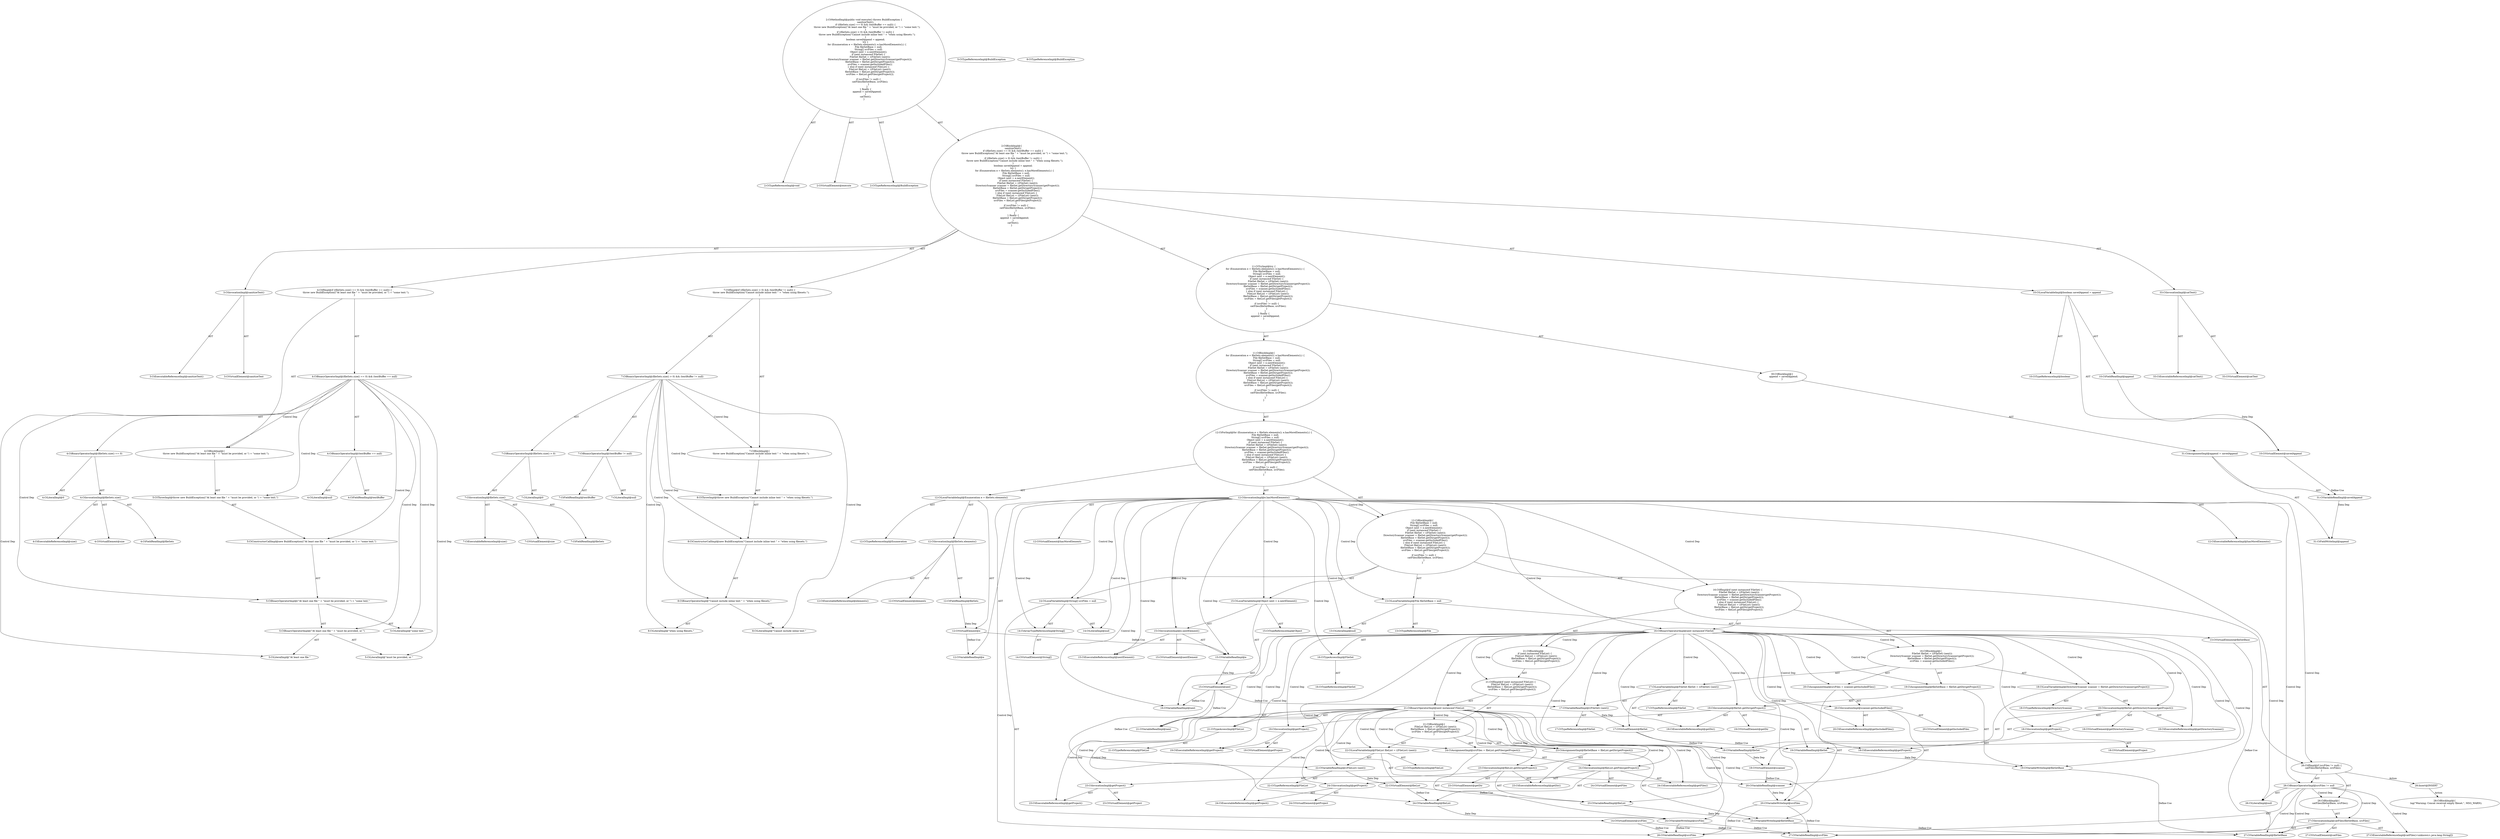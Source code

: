 digraph "execute#?" {
0 [label="2:CtTypeReferenceImpl@void" shape=ellipse]
1 [label="2:CtVirtualElement@execute" shape=ellipse]
2 [label="2:CtTypeReferenceImpl@BuildException" shape=ellipse]
3 [label="3:CtExecutableReferenceImpl@sanitizeText()" shape=ellipse]
4 [label="3:CtVirtualElement@sanitizeText" shape=ellipse]
5 [label="3:CtInvocationImpl@sanitizeText()" shape=ellipse]
6 [label="4:CtExecutableReferenceImpl@size()" shape=ellipse]
7 [label="4:CtVirtualElement@size" shape=ellipse]
8 [label="4:CtFieldReadImpl@fileSets" shape=ellipse]
9 [label="4:CtInvocationImpl@fileSets.size()" shape=ellipse]
10 [label="4:CtLiteralImpl@0" shape=ellipse]
11 [label="4:CtBinaryOperatorImpl@(fileSets.size() == 0)" shape=ellipse]
12 [label="4:CtFieldReadImpl@textBuffer" shape=ellipse]
13 [label="4:CtLiteralImpl@null" shape=ellipse]
14 [label="4:CtBinaryOperatorImpl@(textBuffer == null)" shape=ellipse]
15 [label="4:CtBinaryOperatorImpl@(fileSets.size() == 0) && (textBuffer == null)" shape=ellipse]
16 [label="5:CtTypeReferenceImpl@BuildException" shape=ellipse]
17 [label="5:CtLiteralImpl@\"At least one file \"" shape=ellipse]
18 [label="5:CtLiteralImpl@\"must be provided, or \"" shape=ellipse]
19 [label="5:CtBinaryOperatorImpl@(\"At least one file \" + \"must be provided, or \")" shape=ellipse]
20 [label="5:CtLiteralImpl@\"some text.\"" shape=ellipse]
21 [label="5:CtBinaryOperatorImpl@(\"At least one file \" + \"must be provided, or \") + \"some text.\"" shape=ellipse]
22 [label="5:CtConstructorCallImpl@new BuildException((\"At least one file \" + \"must be provided, or \") + \"some text.\")" shape=ellipse]
23 [label="5:CtThrowImpl@throw new BuildException((\"At least one file \" + \"must be provided, or \") + \"some text.\")" shape=ellipse]
24 [label="4:CtBlockImpl@\{
    throw new BuildException((\"At least one file \" + \"must be provided, or \") + \"some text.\");
\}" shape=ellipse]
25 [label="4:CtIfImpl@if ((fileSets.size() == 0) && (textBuffer == null)) \{
    throw new BuildException((\"At least one file \" + \"must be provided, or \") + \"some text.\");
\}" shape=ellipse]
26 [label="7:CtExecutableReferenceImpl@size()" shape=ellipse]
27 [label="7:CtVirtualElement@size" shape=ellipse]
28 [label="7:CtFieldReadImpl@fileSets" shape=ellipse]
29 [label="7:CtInvocationImpl@fileSets.size()" shape=ellipse]
30 [label="7:CtLiteralImpl@0" shape=ellipse]
31 [label="7:CtBinaryOperatorImpl@(fileSets.size() > 0)" shape=ellipse]
32 [label="7:CtFieldReadImpl@textBuffer" shape=ellipse]
33 [label="7:CtLiteralImpl@null" shape=ellipse]
34 [label="7:CtBinaryOperatorImpl@(textBuffer != null)" shape=ellipse]
35 [label="7:CtBinaryOperatorImpl@(fileSets.size() > 0) && (textBuffer != null)" shape=ellipse]
36 [label="8:CtTypeReferenceImpl@BuildException" shape=ellipse]
37 [label="8:CtLiteralImpl@\"Cannot include inline text \"" shape=ellipse]
38 [label="8:CtLiteralImpl@\"when using filesets.\"" shape=ellipse]
39 [label="8:CtBinaryOperatorImpl@\"Cannot include inline text \" + \"when using filesets.\"" shape=ellipse]
40 [label="8:CtConstructorCallImpl@new BuildException(\"Cannot include inline text \" + \"when using filesets.\")" shape=ellipse]
41 [label="8:CtThrowImpl@throw new BuildException(\"Cannot include inline text \" + \"when using filesets.\")" shape=ellipse]
42 [label="7:CtBlockImpl@\{
    throw new BuildException(\"Cannot include inline text \" + \"when using filesets.\");
\}" shape=ellipse]
43 [label="7:CtIfImpl@if ((fileSets.size() > 0) && (textBuffer != null)) \{
    throw new BuildException(\"Cannot include inline text \" + \"when using filesets.\");
\}" shape=ellipse]
44 [label="10:CtTypeReferenceImpl@boolean" shape=ellipse]
45 [label="10:CtFieldReadImpl@append" shape=ellipse]
46 [label="10:CtVirtualElement@savedAppend" shape=ellipse]
47 [label="10:CtLocalVariableImpl@boolean savedAppend = append" shape=ellipse]
48 [label="12:CtTypeReferenceImpl@Enumeration" shape=ellipse]
49 [label="12:CtExecutableReferenceImpl@elements()" shape=ellipse]
50 [label="12:CtVirtualElement@elements" shape=ellipse]
51 [label="12:CtFieldReadImpl@fileSets" shape=ellipse]
52 [label="12:CtInvocationImpl@fileSets.elements()" shape=ellipse]
53 [label="12:CtVirtualElement@e" shape=ellipse]
54 [label="12:CtLocalVariableImpl@Enumeration e = fileSets.elements()" shape=ellipse]
55 [label="12:CtExecutableReferenceImpl@hasMoreElements()" shape=ellipse]
56 [label="12:CtVirtualElement@hasMoreElements" shape=ellipse]
57 [label="12:CtVariableReadImpl@e" shape=ellipse]
58 [label="12:CtInvocationImpl@e.hasMoreElements()" shape=ellipse]
59 [label="13:CtTypeReferenceImpl@File" shape=ellipse]
60 [label="13:CtLiteralImpl@null" shape=ellipse]
61 [label="13:CtVirtualElement@fileSetBase" shape=ellipse]
62 [label="13:CtLocalVariableImpl@File fileSetBase = null" shape=ellipse]
63 [label="14:CtVirtualElement@String[]" shape=ellipse]
64 [label="14:CtArrayTypeReferenceImpl@String[]" shape=ellipse]
65 [label="14:CtLiteralImpl@null" shape=ellipse]
66 [label="14:CtVirtualElement@srcFiles" shape=ellipse]
67 [label="14:CtLocalVariableImpl@String[] srcFiles = null" shape=ellipse]
68 [label="15:CtTypeReferenceImpl@Object" shape=ellipse]
69 [label="15:CtExecutableReferenceImpl@nextElement()" shape=ellipse]
70 [label="15:CtVirtualElement@nextElement" shape=ellipse]
71 [label="15:CtVariableReadImpl@e" shape=ellipse]
72 [label="15:CtInvocationImpl@e.nextElement()" shape=ellipse]
73 [label="15:CtVirtualElement@next" shape=ellipse]
74 [label="15:CtLocalVariableImpl@Object next = e.nextElement()" shape=ellipse]
75 [label="16:CtVariableReadImpl@next" shape=ellipse]
76 [label="16:CtTypeAccessImpl@FileSet" shape=ellipse]
77 [label="16:CtTypeReferenceImpl@FileSet" shape=ellipse]
78 [label="16:CtBinaryOperatorImpl@next instanceof FileSet" shape=ellipse]
79 [label="17:CtTypeReferenceImpl@FileSet" shape=ellipse]
80 [label="17:CtVariableReadImpl@((FileSet) (next))" shape=ellipse]
81 [label="17:CtTypeReferenceImpl@FileSet" shape=ellipse]
82 [label="17:CtVirtualElement@fileSet" shape=ellipse]
83 [label="17:CtLocalVariableImpl@FileSet fileSet = ((FileSet) (next))" shape=ellipse]
84 [label="18:CtTypeReferenceImpl@DirectoryScanner" shape=ellipse]
85 [label="18:CtExecutableReferenceImpl@getDirectoryScanner()" shape=ellipse]
86 [label="18:CtVirtualElement@getDirectoryScanner" shape=ellipse]
87 [label="18:CtVariableReadImpl@fileSet" shape=ellipse]
88 [label="18:CtExecutableReferenceImpl@getProject()" shape=ellipse]
89 [label="18:CtVirtualElement@getProject" shape=ellipse]
90 [label="18:CtInvocationImpl@getProject()" shape=ellipse]
91 [label="18:CtInvocationImpl@fileSet.getDirectoryScanner(getProject())" shape=ellipse]
92 [label="18:CtVirtualElement@scanner" shape=ellipse]
93 [label="18:CtLocalVariableImpl@DirectoryScanner scanner = fileSet.getDirectoryScanner(getProject())" shape=ellipse]
94 [label="19:CtVariableWriteImpl@fileSetBase" shape=ellipse]
95 [label="19:CtExecutableReferenceImpl@getDir()" shape=ellipse]
96 [label="19:CtVirtualElement@getDir" shape=ellipse]
97 [label="19:CtVariableReadImpl@fileSet" shape=ellipse]
98 [label="19:CtExecutableReferenceImpl@getProject()" shape=ellipse]
99 [label="19:CtVirtualElement@getProject" shape=ellipse]
100 [label="19:CtInvocationImpl@getProject()" shape=ellipse]
101 [label="19:CtInvocationImpl@fileSet.getDir(getProject())" shape=ellipse]
102 [label="19:CtAssignmentImpl@fileSetBase = fileSet.getDir(getProject())" shape=ellipse]
103 [label="20:CtVariableWriteImpl@srcFiles" shape=ellipse]
104 [label="20:CtExecutableReferenceImpl@getIncludedFiles()" shape=ellipse]
105 [label="20:CtVirtualElement@getIncludedFiles" shape=ellipse]
106 [label="20:CtVariableReadImpl@scanner" shape=ellipse]
107 [label="20:CtInvocationImpl@scanner.getIncludedFiles()" shape=ellipse]
108 [label="20:CtAssignmentImpl@srcFiles = scanner.getIncludedFiles()" shape=ellipse]
109 [label="16:CtBlockImpl@\{
    FileSet fileSet = ((FileSet) (next));
    DirectoryScanner scanner = fileSet.getDirectoryScanner(getProject());
    fileSetBase = fileSet.getDir(getProject());
    srcFiles = scanner.getIncludedFiles();
\}" shape=ellipse]
110 [label="21:CtVariableReadImpl@next" shape=ellipse]
111 [label="21:CtTypeAccessImpl@FileList" shape=ellipse]
112 [label="21:CtTypeReferenceImpl@FileList" shape=ellipse]
113 [label="21:CtBinaryOperatorImpl@next instanceof FileList" shape=ellipse]
114 [label="22:CtTypeReferenceImpl@FileList" shape=ellipse]
115 [label="22:CtVariableReadImpl@((FileList) (next))" shape=ellipse]
116 [label="22:CtTypeReferenceImpl@FileList" shape=ellipse]
117 [label="22:CtVirtualElement@fileList" shape=ellipse]
118 [label="22:CtLocalVariableImpl@FileList fileList = ((FileList) (next))" shape=ellipse]
119 [label="23:CtVariableWriteImpl@fileSetBase" shape=ellipse]
120 [label="23:CtExecutableReferenceImpl@getDir()" shape=ellipse]
121 [label="23:CtVirtualElement@getDir" shape=ellipse]
122 [label="23:CtVariableReadImpl@fileList" shape=ellipse]
123 [label="23:CtExecutableReferenceImpl@getProject()" shape=ellipse]
124 [label="23:CtVirtualElement@getProject" shape=ellipse]
125 [label="23:CtInvocationImpl@getProject()" shape=ellipse]
126 [label="23:CtInvocationImpl@fileList.getDir(getProject())" shape=ellipse]
127 [label="23:CtAssignmentImpl@fileSetBase = fileList.getDir(getProject())" shape=ellipse]
128 [label="24:CtVariableWriteImpl@srcFiles" shape=ellipse]
129 [label="24:CtExecutableReferenceImpl@getFiles()" shape=ellipse]
130 [label="24:CtVirtualElement@getFiles" shape=ellipse]
131 [label="24:CtVariableReadImpl@fileList" shape=ellipse]
132 [label="24:CtExecutableReferenceImpl@getProject()" shape=ellipse]
133 [label="24:CtVirtualElement@getProject" shape=ellipse]
134 [label="24:CtInvocationImpl@getProject()" shape=ellipse]
135 [label="24:CtInvocationImpl@fileList.getFiles(getProject())" shape=ellipse]
136 [label="24:CtAssignmentImpl@srcFiles = fileList.getFiles(getProject())" shape=ellipse]
137 [label="21:CtBlockImpl@\{
    FileList fileList = ((FileList) (next));
    fileSetBase = fileList.getDir(getProject());
    srcFiles = fileList.getFiles(getProject());
\}" shape=ellipse]
138 [label="21:CtIfImpl@if (next instanceof FileList) \{
    FileList fileList = ((FileList) (next));
    fileSetBase = fileList.getDir(getProject());
    srcFiles = fileList.getFiles(getProject());
\}" shape=ellipse]
139 [label="21:CtBlockImpl@
    if (next instanceof FileList) \{
        FileList fileList = ((FileList) (next));
        fileSetBase = fileList.getDir(getProject());
        srcFiles = fileList.getFiles(getProject());
    \}
" shape=ellipse]
140 [label="16:CtIfImpl@if (next instanceof FileSet) \{
    FileSet fileSet = ((FileSet) (next));
    DirectoryScanner scanner = fileSet.getDirectoryScanner(getProject());
    fileSetBase = fileSet.getDir(getProject());
    srcFiles = scanner.getIncludedFiles();
\} else if (next instanceof FileList) \{
    FileList fileList = ((FileList) (next));
    fileSetBase = fileList.getDir(getProject());
    srcFiles = fileList.getFiles(getProject());
\}" shape=ellipse]
141 [label="26:CtVariableReadImpl@srcFiles" shape=ellipse]
142 [label="26:CtLiteralImpl@null" shape=ellipse]
143 [label="26:CtBinaryOperatorImpl@srcFiles != null" shape=ellipse]
144 [label="27:CtExecutableReferenceImpl@catFiles(<unknown>,java.lang.String[])" shape=ellipse]
145 [label="27:CtVirtualElement@catFiles" shape=ellipse]
146 [label="27:CtVariableReadImpl@fileSetBase" shape=ellipse]
147 [label="27:CtVariableReadImpl@srcFiles" shape=ellipse]
148 [label="27:CtInvocationImpl@catFiles(fileSetBase, srcFiles)" shape=ellipse]
149 [label="26:CtBlockImpl@\{
    catFiles(fileSetBase, srcFiles);
\}" shape=ellipse]
150 [label="26:CtIfImpl@if (srcFiles != null) \{
    catFiles(fileSetBase, srcFiles);
\}" shape=ellipse]
151 [label="12:CtBlockImpl@\{
    File fileSetBase = null;
    String[] srcFiles = null;
    Object next = e.nextElement();
    if (next instanceof FileSet) \{
        FileSet fileSet = ((FileSet) (next));
        DirectoryScanner scanner = fileSet.getDirectoryScanner(getProject());
        fileSetBase = fileSet.getDir(getProject());
        srcFiles = scanner.getIncludedFiles();
    \} else if (next instanceof FileList) \{
        FileList fileList = ((FileList) (next));
        fileSetBase = fileList.getDir(getProject());
        srcFiles = fileList.getFiles(getProject());
    \}
    if (srcFiles != null) \{
        catFiles(fileSetBase, srcFiles);
    \}
\}" shape=ellipse]
152 [label="12:CtForImpl@for (Enumeration e = fileSets.elements(); e.hasMoreElements();) \{
    File fileSetBase = null;
    String[] srcFiles = null;
    Object next = e.nextElement();
    if (next instanceof FileSet) \{
        FileSet fileSet = ((FileSet) (next));
        DirectoryScanner scanner = fileSet.getDirectoryScanner(getProject());
        fileSetBase = fileSet.getDir(getProject());
        srcFiles = scanner.getIncludedFiles();
    \} else if (next instanceof FileList) \{
        FileList fileList = ((FileList) (next));
        fileSetBase = fileList.getDir(getProject());
        srcFiles = fileList.getFiles(getProject());
    \}
    if (srcFiles != null) \{
        catFiles(fileSetBase, srcFiles);
    \}
\}" shape=ellipse]
153 [label="11:CtBlockImpl@\{
    for (Enumeration e = fileSets.elements(); e.hasMoreElements();) \{
        File fileSetBase = null;
        String[] srcFiles = null;
        Object next = e.nextElement();
        if (next instanceof FileSet) \{
            FileSet fileSet = ((FileSet) (next));
            DirectoryScanner scanner = fileSet.getDirectoryScanner(getProject());
            fileSetBase = fileSet.getDir(getProject());
            srcFiles = scanner.getIncludedFiles();
        \} else if (next instanceof FileList) \{
            FileList fileList = ((FileList) (next));
            fileSetBase = fileList.getDir(getProject());
            srcFiles = fileList.getFiles(getProject());
        \}
        if (srcFiles != null) \{
            catFiles(fileSetBase, srcFiles);
        \}
    \}
\}" shape=ellipse]
154 [label="31:CtFieldWriteImpl@append" shape=ellipse]
155 [label="31:CtVariableReadImpl@savedAppend" shape=ellipse]
156 [label="31:CtAssignmentImpl@append = savedAppend" shape=ellipse]
157 [label="30:CtBlockImpl@\{
    append = savedAppend;
\}" shape=ellipse]
158 [label="11:CtTryImpl@try \{
    for (Enumeration e = fileSets.elements(); e.hasMoreElements();) \{
        File fileSetBase = null;
        String[] srcFiles = null;
        Object next = e.nextElement();
        if (next instanceof FileSet) \{
            FileSet fileSet = ((FileSet) (next));
            DirectoryScanner scanner = fileSet.getDirectoryScanner(getProject());
            fileSetBase = fileSet.getDir(getProject());
            srcFiles = scanner.getIncludedFiles();
        \} else if (next instanceof FileList) \{
            FileList fileList = ((FileList) (next));
            fileSetBase = fileList.getDir(getProject());
            srcFiles = fileList.getFiles(getProject());
        \}
        if (srcFiles != null) \{
            catFiles(fileSetBase, srcFiles);
        \}
    \}
\} finally \{
    append = savedAppend;
\}" shape=ellipse]
159 [label="33:CtExecutableReferenceImpl@catText()" shape=ellipse]
160 [label="33:CtVirtualElement@catText" shape=ellipse]
161 [label="33:CtInvocationImpl@catText()" shape=ellipse]
162 [label="2:CtBlockImpl@\{
    sanitizeText();
    if ((fileSets.size() == 0) && (textBuffer == null)) \{
        throw new BuildException((\"At least one file \" + \"must be provided, or \") + \"some text.\");
    \}
    if ((fileSets.size() > 0) && (textBuffer != null)) \{
        throw new BuildException(\"Cannot include inline text \" + \"when using filesets.\");
    \}
    boolean savedAppend = append;
    try \{
        for (Enumeration e = fileSets.elements(); e.hasMoreElements();) \{
            File fileSetBase = null;
            String[] srcFiles = null;
            Object next = e.nextElement();
            if (next instanceof FileSet) \{
                FileSet fileSet = ((FileSet) (next));
                DirectoryScanner scanner = fileSet.getDirectoryScanner(getProject());
                fileSetBase = fileSet.getDir(getProject());
                srcFiles = scanner.getIncludedFiles();
            \} else if (next instanceof FileList) \{
                FileList fileList = ((FileList) (next));
                fileSetBase = fileList.getDir(getProject());
                srcFiles = fileList.getFiles(getProject());
            \}
            if (srcFiles != null) \{
                catFiles(fileSetBase, srcFiles);
            \}
        \}
    \} finally \{
        append = savedAppend;
    \}
    catText();
\}" shape=ellipse]
163 [label="2:CtMethodImpl@public void execute() throws BuildException \{
    sanitizeText();
    if ((fileSets.size() == 0) && (textBuffer == null)) \{
        throw new BuildException((\"At least one file \" + \"must be provided, or \") + \"some text.\");
    \}
    if ((fileSets.size() > 0) && (textBuffer != null)) \{
        throw new BuildException(\"Cannot include inline text \" + \"when using filesets.\");
    \}
    boolean savedAppend = append;
    try \{
        for (Enumeration e = fileSets.elements(); e.hasMoreElements();) \{
            File fileSetBase = null;
            String[] srcFiles = null;
            Object next = e.nextElement();
            if (next instanceof FileSet) \{
                FileSet fileSet = ((FileSet) (next));
                DirectoryScanner scanner = fileSet.getDirectoryScanner(getProject());
                fileSetBase = fileSet.getDir(getProject());
                srcFiles = scanner.getIncludedFiles();
            \} else if (next instanceof FileList) \{
                FileList fileList = ((FileList) (next));
                fileSetBase = fileList.getDir(getProject());
                srcFiles = fileList.getFiles(getProject());
            \}
            if (srcFiles != null) \{
                catFiles(fileSetBase, srcFiles);
            \}
        \}
    \} finally \{
        append = savedAppend;
    \}
    catText();
\}" shape=ellipse]
164 [label="28:Insert@INSERT" shape=ellipse]
165 [label="28:CtBlockImpl@\{
    log(\"Warning: Concat received empty fileset.\", MSG_WARN);
\}" shape=ellipse]
5 -> 4 [label="AST"];
5 -> 3 [label="AST"];
9 -> 7 [label="AST"];
9 -> 8 [label="AST"];
9 -> 6 [label="AST"];
11 -> 9 [label="AST"];
11 -> 10 [label="AST"];
14 -> 12 [label="AST"];
14 -> 13 [label="AST"];
15 -> 11 [label="AST"];
15 -> 14 [label="AST"];
15 -> 24 [label="Control Dep"];
15 -> 23 [label="Control Dep"];
15 -> 22 [label="Control Dep"];
15 -> 21 [label="Control Dep"];
15 -> 19 [label="Control Dep"];
15 -> 17 [label="Control Dep"];
15 -> 18 [label="Control Dep"];
15 -> 20 [label="Control Dep"];
19 -> 17 [label="AST"];
19 -> 18 [label="AST"];
21 -> 19 [label="AST"];
21 -> 20 [label="AST"];
22 -> 21 [label="AST"];
23 -> 22 [label="AST"];
24 -> 23 [label="AST"];
25 -> 15 [label="AST"];
25 -> 24 [label="AST"];
29 -> 27 [label="AST"];
29 -> 28 [label="AST"];
29 -> 26 [label="AST"];
31 -> 29 [label="AST"];
31 -> 30 [label="AST"];
34 -> 32 [label="AST"];
34 -> 33 [label="AST"];
35 -> 31 [label="AST"];
35 -> 34 [label="AST"];
35 -> 42 [label="Control Dep"];
35 -> 41 [label="Control Dep"];
35 -> 40 [label="Control Dep"];
35 -> 39 [label="Control Dep"];
35 -> 37 [label="Control Dep"];
35 -> 38 [label="Control Dep"];
39 -> 37 [label="AST"];
39 -> 38 [label="AST"];
40 -> 39 [label="AST"];
41 -> 40 [label="AST"];
42 -> 41 [label="AST"];
43 -> 35 [label="AST"];
43 -> 42 [label="AST"];
45 -> 46 [label="Data Dep"];
46 -> 155 [label="Define-Use"];
47 -> 46 [label="AST"];
47 -> 44 [label="AST"];
47 -> 45 [label="AST"];
51 -> 53 [label="Data Dep"];
52 -> 50 [label="AST"];
52 -> 51 [label="AST"];
52 -> 49 [label="AST"];
53 -> 57 [label="Define-Use"];
53 -> 71 [label="Define-Use"];
54 -> 53 [label="AST"];
54 -> 48 [label="AST"];
54 -> 52 [label="AST"];
58 -> 56 [label="AST"];
58 -> 57 [label="AST"];
58 -> 55 [label="AST"];
58 -> 151 [label="Control Dep"];
58 -> 62 [label="Control Dep"];
58 -> 60 [label="Control Dep"];
58 -> 67 [label="Control Dep"];
58 -> 64 [label="Control Dep"];
58 -> 65 [label="Control Dep"];
58 -> 74 [label="Control Dep"];
58 -> 72 [label="Control Dep"];
58 -> 69 [label="Control Dep"];
58 -> 71 [label="Control Dep"];
58 -> 140 [label="Control Dep"];
58 -> 78 [label="Control Dep"];
58 -> 75 [label="Control Dep"];
58 -> 76 [label="Control Dep"];
58 -> 150 [label="Control Dep"];
58 -> 143 [label="Control Dep"];
58 -> 141 [label="Control Dep"];
58 -> 142 [label="Control Dep"];
61 -> 146 [label="Define-Use"];
62 -> 61 [label="AST"];
62 -> 59 [label="AST"];
62 -> 60 [label="AST"];
64 -> 63 [label="AST"];
66 -> 141 [label="Define-Use"];
66 -> 147 [label="Define-Use"];
67 -> 66 [label="AST"];
67 -> 64 [label="AST"];
67 -> 65 [label="AST"];
71 -> 73 [label="Data Dep"];
72 -> 70 [label="AST"];
72 -> 71 [label="AST"];
72 -> 69 [label="AST"];
73 -> 75 [label="Define-Use"];
73 -> 80 [label="Define-Use"];
73 -> 110 [label="Define-Use"];
73 -> 115 [label="Define-Use"];
74 -> 73 [label="AST"];
74 -> 68 [label="AST"];
74 -> 72 [label="AST"];
76 -> 77 [label="AST"];
78 -> 75 [label="AST"];
78 -> 76 [label="AST"];
78 -> 109 [label="Control Dep"];
78 -> 83 [label="Control Dep"];
78 -> 80 [label="Control Dep"];
78 -> 93 [label="Control Dep"];
78 -> 91 [label="Control Dep"];
78 -> 85 [label="Control Dep"];
78 -> 87 [label="Control Dep"];
78 -> 90 [label="Control Dep"];
78 -> 88 [label="Control Dep"];
78 -> 102 [label="Control Dep"];
78 -> 94 [label="Control Dep"];
78 -> 101 [label="Control Dep"];
78 -> 95 [label="Control Dep"];
78 -> 97 [label="Control Dep"];
78 -> 100 [label="Control Dep"];
78 -> 98 [label="Control Dep"];
78 -> 108 [label="Control Dep"];
78 -> 103 [label="Control Dep"];
78 -> 107 [label="Control Dep"];
78 -> 104 [label="Control Dep"];
78 -> 106 [label="Control Dep"];
78 -> 139 [label="Control Dep"];
78 -> 138 [label="Control Dep"];
78 -> 113 [label="Control Dep"];
78 -> 110 [label="Control Dep"];
78 -> 111 [label="Control Dep"];
80 -> 81 [label="AST"];
80 -> 82 [label="Data Dep"];
82 -> 87 [label="Define-Use"];
82 -> 97 [label="Define-Use"];
83 -> 82 [label="AST"];
83 -> 79 [label="AST"];
83 -> 80 [label="AST"];
87 -> 92 [label="Data Dep"];
90 -> 89 [label="AST"];
90 -> 88 [label="AST"];
91 -> 86 [label="AST"];
91 -> 87 [label="AST"];
91 -> 85 [label="AST"];
91 -> 90 [label="AST"];
92 -> 106 [label="Define-Use"];
93 -> 92 [label="AST"];
93 -> 84 [label="AST"];
93 -> 91 [label="AST"];
94 -> 146 [label="Define-Use"];
97 -> 94 [label="Data Dep"];
100 -> 99 [label="AST"];
100 -> 98 [label="AST"];
101 -> 96 [label="AST"];
101 -> 97 [label="AST"];
101 -> 95 [label="AST"];
101 -> 100 [label="AST"];
102 -> 94 [label="AST"];
102 -> 101 [label="AST"];
103 -> 141 [label="Define-Use"];
103 -> 147 [label="Define-Use"];
106 -> 103 [label="Data Dep"];
107 -> 105 [label="AST"];
107 -> 106 [label="AST"];
107 -> 104 [label="AST"];
108 -> 103 [label="AST"];
108 -> 107 [label="AST"];
109 -> 83 [label="AST"];
109 -> 93 [label="AST"];
109 -> 102 [label="AST"];
109 -> 108 [label="AST"];
111 -> 112 [label="AST"];
113 -> 110 [label="AST"];
113 -> 111 [label="AST"];
113 -> 137 [label="Control Dep"];
113 -> 118 [label="Control Dep"];
113 -> 115 [label="Control Dep"];
113 -> 127 [label="Control Dep"];
113 -> 119 [label="Control Dep"];
113 -> 126 [label="Control Dep"];
113 -> 120 [label="Control Dep"];
113 -> 122 [label="Control Dep"];
113 -> 125 [label="Control Dep"];
113 -> 123 [label="Control Dep"];
113 -> 136 [label="Control Dep"];
113 -> 128 [label="Control Dep"];
113 -> 135 [label="Control Dep"];
113 -> 129 [label="Control Dep"];
113 -> 131 [label="Control Dep"];
113 -> 134 [label="Control Dep"];
113 -> 132 [label="Control Dep"];
115 -> 116 [label="AST"];
115 -> 117 [label="Data Dep"];
117 -> 122 [label="Define-Use"];
117 -> 131 [label="Define-Use"];
118 -> 117 [label="AST"];
118 -> 114 [label="AST"];
118 -> 115 [label="AST"];
119 -> 146 [label="Define-Use"];
122 -> 119 [label="Data Dep"];
125 -> 124 [label="AST"];
125 -> 123 [label="AST"];
126 -> 121 [label="AST"];
126 -> 122 [label="AST"];
126 -> 120 [label="AST"];
126 -> 125 [label="AST"];
127 -> 119 [label="AST"];
127 -> 126 [label="AST"];
128 -> 141 [label="Define-Use"];
128 -> 147 [label="Define-Use"];
131 -> 128 [label="Data Dep"];
134 -> 133 [label="AST"];
134 -> 132 [label="AST"];
135 -> 130 [label="AST"];
135 -> 131 [label="AST"];
135 -> 129 [label="AST"];
135 -> 134 [label="AST"];
136 -> 128 [label="AST"];
136 -> 135 [label="AST"];
137 -> 118 [label="AST"];
137 -> 127 [label="AST"];
137 -> 136 [label="AST"];
138 -> 113 [label="AST"];
138 -> 137 [label="AST"];
139 -> 138 [label="AST"];
140 -> 78 [label="AST"];
140 -> 109 [label="AST"];
140 -> 139 [label="AST"];
143 -> 141 [label="AST"];
143 -> 142 [label="AST"];
143 -> 149 [label="Control Dep"];
143 -> 148 [label="Control Dep"];
143 -> 144 [label="Control Dep"];
143 -> 146 [label="Control Dep"];
143 -> 147 [label="Control Dep"];
148 -> 145 [label="AST"];
148 -> 144 [label="AST"];
148 -> 146 [label="AST"];
148 -> 147 [label="AST"];
149 -> 148 [label="AST"];
150 -> 143 [label="AST"];
150 -> 149 [label="AST"];
150 -> 164 [label="Action"];
151 -> 62 [label="AST"];
151 -> 67 [label="AST"];
151 -> 74 [label="AST"];
151 -> 140 [label="AST"];
151 -> 150 [label="AST"];
152 -> 54 [label="AST"];
152 -> 58 [label="AST"];
152 -> 151 [label="AST"];
153 -> 152 [label="AST"];
155 -> 154 [label="Data Dep"];
156 -> 154 [label="AST"];
156 -> 155 [label="AST"];
157 -> 156 [label="AST"];
158 -> 153 [label="AST"];
158 -> 157 [label="AST"];
161 -> 160 [label="AST"];
161 -> 159 [label="AST"];
162 -> 5 [label="AST"];
162 -> 25 [label="AST"];
162 -> 43 [label="AST"];
162 -> 47 [label="AST"];
162 -> 158 [label="AST"];
162 -> 161 [label="AST"];
163 -> 1 [label="AST"];
163 -> 0 [label="AST"];
163 -> 2 [label="AST"];
163 -> 162 [label="AST"];
164 -> 165 [label="Action"];
}
